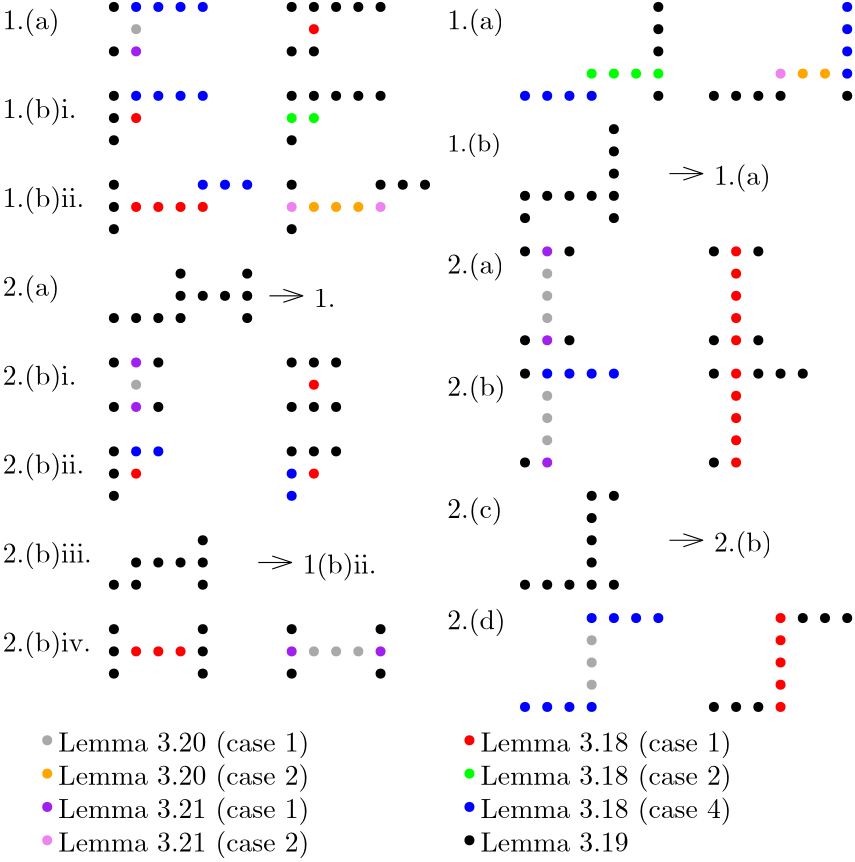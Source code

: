 <?xml version="1.0"?>
<!DOCTYPE ipe SYSTEM "ipe.dtd">
<ipe version="70005" creator="Ipe 7.1.4">
<info created="D:20170417181645" modified="D:20170423230132"/>
<ipestyle name="basic">
<symbol name="arrow/arc(spx)">
<path stroke="sym-stroke" fill="sym-stroke" pen="sym-pen">
0 0 m
-1 0.333 l
-1 -0.333 l
h
</path>
</symbol>
<symbol name="arrow/farc(spx)">
<path stroke="sym-stroke" fill="white" pen="sym-pen">
0 0 m
-1 0.333 l
-1 -0.333 l
h
</path>
</symbol>
<symbol name="mark/circle(sx)" transformations="translations">
<path fill="sym-stroke">
0.6 0 0 0.6 0 0 e
0.4 0 0 0.4 0 0 e
</path>
</symbol>
<symbol name="mark/disk(sx)" transformations="translations">
<path fill="sym-stroke">
0.6 0 0 0.6 0 0 e
</path>
</symbol>
<symbol name="mark/fdisk(sfx)" transformations="translations">
<group>
<path fill="sym-fill">
0.5 0 0 0.5 0 0 e
</path>
<path fill="sym-stroke" fillrule="eofill">
0.6 0 0 0.6 0 0 e
0.4 0 0 0.4 0 0 e
</path>
</group>
</symbol>
<symbol name="mark/box(sx)" transformations="translations">
<path fill="sym-stroke" fillrule="eofill">
-0.6 -0.6 m
0.6 -0.6 l
0.6 0.6 l
-0.6 0.6 l
h
-0.4 -0.4 m
0.4 -0.4 l
0.4 0.4 l
-0.4 0.4 l
h
</path>
</symbol>
<symbol name="mark/square(sx)" transformations="translations">
<path fill="sym-stroke">
-0.6 -0.6 m
0.6 -0.6 l
0.6 0.6 l
-0.6 0.6 l
h
</path>
</symbol>
<symbol name="mark/fsquare(sfx)" transformations="translations">
<group>
<path fill="sym-fill">
-0.5 -0.5 m
0.5 -0.5 l
0.5 0.5 l
-0.5 0.5 l
h
</path>
<path fill="sym-stroke" fillrule="eofill">
-0.6 -0.6 m
0.6 -0.6 l
0.6 0.6 l
-0.6 0.6 l
h
-0.4 -0.4 m
0.4 -0.4 l
0.4 0.4 l
-0.4 0.4 l
h
</path>
</group>
</symbol>
<symbol name="mark/cross(sx)" transformations="translations">
<group>
<path fill="sym-stroke">
-0.43 -0.57 m
0.57 0.43 l
0.43 0.57 l
-0.57 -0.43 l
h
</path>
<path fill="sym-stroke">
-0.43 0.57 m
0.57 -0.43 l
0.43 -0.57 l
-0.57 0.43 l
h
</path>
</group>
</symbol>
<symbol name="arrow/fnormal(spx)">
<path stroke="sym-stroke" fill="white" pen="sym-pen">
0 0 m
-1 0.333 l
-1 -0.333 l
h
</path>
</symbol>
<symbol name="arrow/pointed(spx)">
<path stroke="sym-stroke" fill="sym-stroke" pen="sym-pen">
0 0 m
-1 0.333 l
-0.8 0 l
-1 -0.333 l
h
</path>
</symbol>
<symbol name="arrow/fpointed(spx)">
<path stroke="sym-stroke" fill="white" pen="sym-pen">
0 0 m
-1 0.333 l
-0.8 0 l
-1 -0.333 l
h
</path>
</symbol>
<symbol name="arrow/linear(spx)">
<path stroke="sym-stroke" pen="sym-pen">
-1 0.333 m
0 0 l
-1 -0.333 l
</path>
</symbol>
<symbol name="arrow/fdouble(spx)">
<path stroke="sym-stroke" fill="white" pen="sym-pen">
0 0 m
-1 0.333 l
-1 -0.333 l
h
-1 0 m
-2 0.333 l
-2 -0.333 l
h
</path>
</symbol>
<symbol name="arrow/double(spx)">
<path stroke="sym-stroke" fill="sym-stroke" pen="sym-pen">
0 0 m
-1 0.333 l
-1 -0.333 l
h
-1 0 m
-2 0.333 l
-2 -0.333 l
h
</path>
</symbol>
<pen name="heavier" value="0.8"/>
<pen name="fat" value="1.2"/>
<pen name="ultrafat" value="2"/>
<symbolsize name="large" value="5"/>
<symbolsize name="small" value="2"/>
<symbolsize name="tiny" value="1.1"/>
<arrowsize name="large" value="10"/>
<arrowsize name="small" value="5"/>
<arrowsize name="tiny" value="3"/>
<color name="red" value="1 0 0"/>
<color name="green" value="0 1 0"/>
<color name="blue" value="0 0 1"/>
<color name="yellow" value="1 1 0"/>
<color name="orange" value="1 0.647 0"/>
<color name="gold" value="1 0.843 0"/>
<color name="purple" value="0.627 0.125 0.941"/>
<color name="gray" value="0.745"/>
<color name="brown" value="0.647 0.165 0.165"/>
<color name="navy" value="0 0 0.502"/>
<color name="pink" value="1 0.753 0.796"/>
<color name="seagreen" value="0.18 0.545 0.341"/>
<color name="turquoise" value="0.251 0.878 0.816"/>
<color name="violet" value="0.933 0.51 0.933"/>
<color name="darkblue" value="0 0 0.545"/>
<color name="darkcyan" value="0 0.545 0.545"/>
<color name="darkgray" value="0.663"/>
<color name="darkgreen" value="0 0.392 0"/>
<color name="darkmagenta" value="0.545 0 0.545"/>
<color name="darkorange" value="1 0.549 0"/>
<color name="darkred" value="0.545 0 0"/>
<color name="lightblue" value="0.678 0.847 0.902"/>
<color name="lightcyan" value="0.878 1 1"/>
<color name="lightgray" value="0.827"/>
<color name="lightgreen" value="0.565 0.933 0.565"/>
<color name="lightyellow" value="1 1 0.878"/>
<dashstyle name="dashed" value="[4] 0"/>
<dashstyle name="dotted" value="[1 3] 0"/>
<dashstyle name="dash dotted" value="[4 2 1 2] 0"/>
<dashstyle name="dash dot dotted" value="[4 2 1 2 1 2] 0"/>
<textsize name="large" value="\large"/>
<textsize name="small" value="\small"/>
<textsize name="tiny" value="\tiny"/>
<textsize name="Large" value="\Large"/>
<textsize name="LARGE" value="\LARGE"/>
<textsize name="huge" value="\huge"/>
<textsize name="Huge" value="\Huge"/>
<textsize name="footnote" value="\footnotesize"/>
<textstyle name="center" begin="\begin{center}" end="\end{center}"/>
<textstyle name="itemize" begin="\begin{itemize}" end="\end{itemize}"/>
<textstyle name="item" begin="\begin{itemize}\item{}" end="\end{itemize}"/>
<gridsize name="4 pts" value="4"/>
<gridsize name="8 pts (~3 mm)" value="8"/>
<gridsize name="16 pts (~6 mm)" value="16"/>
<gridsize name="32 pts (~12 mm)" value="32"/>
<gridsize name="10 pts (~3.5 mm)" value="10"/>
<gridsize name="20 pts (~7 mm)" value="20"/>
<gridsize name="14 pts (~5 mm)" value="14"/>
<gridsize name="28 pts (~10 mm)" value="28"/>
<gridsize name="56 pts (~20 mm)" value="56"/>
<anglesize name="90 deg" value="90"/>
<anglesize name="60 deg" value="60"/>
<anglesize name="45 deg" value="45"/>
<anglesize name="30 deg" value="30"/>
<anglesize name="22.5 deg" value="22.5"/>
<tiling name="falling" angle="-60" step="4" width="1"/>
<tiling name="rising" angle="30" step="4" width="1"/>
</ipestyle>
<page>
<layer name="alpha"/>
<view layers="alpha" active="alpha"/>
<text layer="alpha" matrix="1 0 0 1 156 -48" transformations="translations" pos="4 832" stroke="black" type="label" width="19.455" height="6.726" depth="2.24" valign="baseline" size="small">1.(b)</text>
<text matrix="1 0 0 1 156 32" transformations="translations" pos="4 796" stroke="black" type="label" width="20.479" height="7.473" depth="2.49" valign="baseline">1.(a)</text>
<text matrix="1 0 0 1 156 4" transformations="translations" pos="4 736" stroke="black" type="label" width="20.479" height="7.473" depth="2.49" valign="baseline">2.(a)</text>
<text matrix="1 0 0 1 156 20" transformations="translations" pos="4 676" stroke="black" type="label" width="21.032" height="7.473" depth="2.49" valign="baseline">2.(b)</text>
<text matrix="1 0 0 1 156 24" transformations="translations" pos="4 628" stroke="black" type="label" width="19.925" height="7.473" depth="2.49" valign="baseline">2.(c)</text>
<use matrix="1 0 0 1 152 -44" name="mark/disk(sx)" pos="68 836" size="normal" stroke="black"/>
<use matrix="1 0 0 1 152 -44" name="mark/disk(sx)" pos="68 828" size="normal" stroke="black"/>
<use matrix="1 0 0 1 152 -44" name="mark/disk(sx)" pos="68 820" size="normal" stroke="black"/>
<use matrix="1 0 0 1 152 -44" name="mark/disk(sx)" pos="68 812" size="normal" stroke="black"/>
<use matrix="1 0 0 1 152 -44" name="mark/disk(sx)" pos="68 804" size="normal" stroke="black"/>
<use matrix="1 0 0 1 152 -44" name="mark/disk(sx)" pos="60 812" size="normal" stroke="black"/>
<use matrix="1 0 0 1 152 -44" name="mark/disk(sx)" pos="52 812" size="normal" stroke="black"/>
<use matrix="1 0 0 1 152 -44" name="mark/disk(sx)" pos="44 812" size="normal" stroke="black"/>
<use matrix="1 0 0 1 152 -44" name="mark/disk(sx)" pos="36 812" size="normal" stroke="black"/>
<use matrix="1 0 0 1 152 -44" name="mark/disk(sx)" pos="36 804" size="normal" stroke="black"/>
<use matrix="1 0 0 1 156 44" name="mark/disk(sx)" pos="80 792" size="normal" stroke="black"/>
<use matrix="1 0 0 1 156 44" name="mark/disk(sx)" pos="80 784" size="normal" stroke="black"/>
<use matrix="1 0 0 1 156 44" name="mark/disk(sx)" pos="80 776" size="normal" stroke="black"/>
<use matrix="1 0 0 1 156 44" name="mark/disk(sx)" pos="80 768" size="normal" stroke="green"/>
<use matrix="1 0 0 1 156 44" name="mark/disk(sx)" pos="80 760" size="normal" stroke="black"/>
<use matrix="1 0 0 1 156 44" name="mark/disk(sx)" pos="72 768" size="normal" stroke="green"/>
<use matrix="1 0 0 1 156 44" name="mark/disk(sx)" pos="64 768" size="normal" stroke="green"/>
<use matrix="1 0 0 1 156 44" name="mark/disk(sx)" pos="56 768" size="normal" stroke="green"/>
<use matrix="1 0 0 1 156 44" name="mark/disk(sx)" pos="56 760" size="normal" stroke="blue"/>
<use matrix="1 0 0 1 156 44" name="mark/disk(sx)" pos="48 760" size="normal" stroke="blue"/>
<use matrix="1 0 0 1 156 44" name="mark/disk(sx)" pos="40 760" size="normal" stroke="blue"/>
<use matrix="1 0 0 1 156 44" name="mark/disk(sx)" pos="32 760" size="normal" stroke="blue"/>
<use matrix="1 0 0 1 224 44" name="mark/disk(sx)" pos="80 792" size="normal" stroke="blue"/>
<use matrix="1 0 0 1 224 44" name="mark/disk(sx)" pos="80 784" size="normal" stroke="blue"/>
<use matrix="1 0 0 1 224 44" name="mark/disk(sx)" pos="80 776" size="normal" stroke="blue"/>
<use matrix="1 0 0 1 224 44" name="mark/disk(sx)" pos="80 768" size="normal" stroke="blue"/>
<use matrix="1 0 0 1 224 44" name="mark/disk(sx)" pos="80 760" size="normal" stroke="black"/>
<use matrix="1 0 0 1 224 44" name="mark/disk(sx)" pos="72 768" size="normal" stroke="orange"/>
<use matrix="1 0 0 1 224 44" name="mark/disk(sx)" pos="64 768" size="normal" stroke="orange"/>
<use matrix="1 0 0 1 224 44" name="mark/disk(sx)" pos="56 768" size="normal" stroke="violet"/>
<use matrix="1 0 0 1 224 44" name="mark/disk(sx)" pos="56 760" size="normal" stroke="black"/>
<use matrix="1 0 0 1 224 44" name="mark/disk(sx)" pos="48 760" size="normal" stroke="black"/>
<use matrix="1 0 0 1 224 44" name="mark/disk(sx)" pos="40 760" size="normal" stroke="black"/>
<use matrix="1 0 0 1 224 44" name="mark/disk(sx)" pos="32 760" size="normal" stroke="black"/>
<path matrix="1 0 0 1 164 -40" stroke="black" arrow="linear/normal">
76 816 m
88 816 l
</path>
<text matrix="1 0 0 1 164 -40" transformations="translations" pos="92 812" stroke="black" type="label" width="20.479" height="7.473" depth="2.49" valign="baseline">1.(a)</text>
<use matrix="1 0 0 1 152 4" name="mark/disk(sx)" pos="36 744" size="normal" stroke="black"/>
<use matrix="1 0 0 1 152 4" name="mark/disk(sx)" pos="44 744" size="normal" stroke="purple"/>
<use matrix="1 0 0 1 152 4" name="mark/disk(sx)" pos="44 736" size="normal" stroke="darkgray"/>
<use matrix="1 0 0 1 152 4" name="mark/disk(sx)" pos="44 728" size="normal" stroke="darkgray"/>
<use matrix="1 0 0 1 152 4" name="mark/disk(sx)" pos="44 720" size="normal" stroke="darkgray"/>
<use matrix="1 0 0 1 152 4" name="mark/disk(sx)" pos="44 712" size="normal" stroke="purple"/>
<use matrix="1 0 0 1 152 4" name="mark/disk(sx)" pos="36 712" size="normal" stroke="black"/>
<use matrix="1 0 0 1 152 4" name="mark/disk(sx)" pos="52 712" size="normal" stroke="black"/>
<use matrix="1 0 0 1 152 4" name="mark/disk(sx)" pos="52 744" size="normal" stroke="black"/>
<use matrix="1 0 0 1 220 4" name="mark/disk(sx)" pos="36 744" size="normal" stroke="black"/>
<use matrix="1 0 0 1 220 4" name="mark/disk(sx)" pos="44 744" size="normal" stroke="red"/>
<use matrix="1 0 0 1 220 4" name="mark/disk(sx)" pos="44 736" size="normal" stroke="red"/>
<use matrix="1 0 0 1 220 4" name="mark/disk(sx)" pos="44 728" size="normal" stroke="red"/>
<use matrix="1 0 0 1 220 4" name="mark/disk(sx)" pos="44 720" size="normal" stroke="red"/>
<use matrix="1 0 0 1 220 4" name="mark/disk(sx)" pos="44 712" size="normal" stroke="red"/>
<use matrix="1 0 0 1 220 4" name="mark/disk(sx)" pos="36 712" size="normal" stroke="black"/>
<use matrix="1 0 0 1 220 4" name="mark/disk(sx)" pos="52 712" size="normal" stroke="black"/>
<use matrix="1 0 0 1 220 4" name="mark/disk(sx)" pos="52 744" size="normal" stroke="black"/>
<use matrix="1 0 0 1 152 4" name="mark/disk(sx)" pos="36 700" size="normal" stroke="black"/>
<use matrix="1 0 0 1 152 4" name="mark/disk(sx)" pos="44 700" size="normal" stroke="blue"/>
<use matrix="1 0 0 1 152 4" name="mark/disk(sx)" pos="44 692" size="normal" stroke="darkgray"/>
<use matrix="1 0 0 1 152 4" name="mark/disk(sx)" pos="44 684" size="normal" stroke="darkgray"/>
<use matrix="1 0 0 1 152 4" name="mark/disk(sx)" pos="44 676" size="normal" stroke="darkgray"/>
<use matrix="1 0 0 1 152 4" name="mark/disk(sx)" pos="44 668" size="normal" stroke="purple"/>
<use matrix="1 0 0 1 152 4" name="mark/disk(sx)" pos="36 668" size="normal" stroke="black"/>
<use matrix="1 0 0 1 152 4" name="mark/disk(sx)" pos="52 700" size="normal" stroke="blue"/>
<use matrix="1 0 0 1 152 4" name="mark/disk(sx)" pos="60 700" size="normal" stroke="blue"/>
<use matrix="1 0 0 1 152 4" name="mark/disk(sx)" pos="68 700" size="normal" stroke="blue"/>
<use matrix="1 0 0 1 220 4" name="mark/disk(sx)" pos="36 700" size="normal" stroke="black"/>
<use matrix="1 0 0 1 220 4" name="mark/disk(sx)" pos="44 700" size="normal" stroke="red"/>
<use matrix="1 0 0 1 220 4" name="mark/disk(sx)" pos="44 692" size="normal" stroke="red"/>
<use matrix="1 0 0 1 220 4" name="mark/disk(sx)" pos="44 684" size="normal" stroke="red"/>
<use matrix="1 0 0 1 220 4" name="mark/disk(sx)" pos="44 676" size="normal" stroke="red"/>
<use matrix="1 0 0 1 220 4" name="mark/disk(sx)" pos="44 668" size="normal" stroke="red"/>
<use matrix="1 0 0 1 220 4" name="mark/disk(sx)" pos="36 668" size="normal" stroke="black"/>
<use matrix="1 0 0 1 220 4" name="mark/disk(sx)" pos="52 700" size="normal" stroke="black"/>
<use matrix="1 0 0 1 220 4" name="mark/disk(sx)" pos="60 700" size="normal" stroke="black"/>
<use matrix="1 0 0 1 220 4" name="mark/disk(sx)" pos="68 700" size="normal" stroke="black"/>
<use matrix="1 0 0 1 152 4" name="mark/disk(sx)" pos="60 656" size="normal" stroke="black"/>
<use matrix="1 0 0 1 152 4" name="mark/disk(sx)" pos="68 656" size="normal" stroke="black"/>
<use matrix="1 0 0 1 152 4" name="mark/disk(sx)" pos="60 648" size="normal" stroke="black"/>
<use matrix="1 0 0 1 152 4" name="mark/disk(sx)" pos="60 640" size="normal" stroke="black"/>
<use matrix="1 0 0 1 152 4" name="mark/disk(sx)" pos="60 632" size="normal" stroke="black"/>
<use matrix="1 0 0 1 152 4" name="mark/disk(sx)" pos="60 624" size="normal" stroke="black"/>
<use matrix="1 0 0 1 152 4" name="mark/disk(sx)" pos="68 624" size="normal" stroke="black"/>
<use matrix="1 0 0 1 152 4" name="mark/disk(sx)" pos="52 624" size="normal" stroke="black"/>
<use matrix="1 0 0 1 152 4" name="mark/disk(sx)" pos="44 624" size="normal" stroke="black"/>
<use matrix="1 0 0 1 152 4" name="mark/disk(sx)" pos="36 624" size="normal" stroke="black"/>
<path matrix="1 0 0 1 160 8" stroke="black" arrow="linear/normal">
80 636 m
92 636 l
</path>
<text matrix="1 0 0 1 160 8" transformations="translations" pos="96 632" stroke="black" type="label" width="21.032" height="7.473" depth="2.49" valign="baseline">2.(b)</text>
<text matrix="1 0 0 1 156 16" transformations="translations" pos="4 596" stroke="black" type="label" width="21.032" height="7.473" depth="2.49" valign="baseline">2.(d)</text>
<use matrix="1 0 0 1 152 4" name="mark/disk(sx)" pos="60 612" size="normal" stroke="blue"/>
<use matrix="1 0 0 1 152 4" name="mark/disk(sx)" pos="60 604" size="normal" stroke="darkgray"/>
<use matrix="1 0 0 1 152 4" name="mark/disk(sx)" pos="60 596" size="normal" stroke="darkgray"/>
<use matrix="1 0 0 1 152 4" name="mark/disk(sx)" pos="60 588" size="normal" stroke="darkgray"/>
<use matrix="1 0 0 1 152 4" name="mark/disk(sx)" pos="60 580" size="normal" stroke="blue"/>
<use matrix="1 0 0 1 152 4" name="mark/disk(sx)" pos="52 580" size="normal" stroke="blue"/>
<use matrix="1 0 0 1 152 4" name="mark/disk(sx)" pos="44 580" size="normal" stroke="blue"/>
<use matrix="1 0 0 1 152 4" name="mark/disk(sx)" pos="36 580" size="normal" stroke="blue"/>
<use matrix="1 0 0 1 152 4" name="mark/disk(sx)" pos="68 612" size="normal" stroke="blue"/>
<use matrix="1 0 0 1 152 4" name="mark/disk(sx)" pos="76 612" size="normal" stroke="blue"/>
<use matrix="1 0 0 1 152 4" name="mark/disk(sx)" pos="84 612" size="normal" stroke="blue"/>
<use matrix="1 0 0 1 220 4" name="mark/disk(sx)" pos="60 612" size="normal" stroke="red"/>
<use matrix="1 0 0 1 220 4" name="mark/disk(sx)" pos="60 604" size="normal" stroke="red"/>
<use matrix="1 0 0 1 220 4" name="mark/disk(sx)" pos="60 596" size="normal" stroke="red"/>
<use matrix="1 0 0 1 220 4" name="mark/disk(sx)" pos="60 588" size="normal" stroke="red"/>
<use matrix="1 0 0 1 220 4" name="mark/disk(sx)" pos="60 580" size="normal" stroke="red"/>
<use matrix="1 0 0 1 220 4" name="mark/disk(sx)" pos="52 580" size="normal" stroke="black"/>
<use matrix="1 0 0 1 220 4" name="mark/disk(sx)" pos="44 580" size="normal" stroke="black"/>
<use matrix="1 0 0 1 220 4" name="mark/disk(sx)" pos="36 580" size="normal" stroke="black"/>
<use matrix="1 0 0 1 220 4" name="mark/disk(sx)" pos="68 612" size="normal" stroke="black"/>
<use matrix="1 0 0 1 220 4" name="mark/disk(sx)" pos="76 612" size="normal" stroke="black"/>
<use matrix="1 0 0 1 220 4" name="mark/disk(sx)" pos="84 612" size="normal" stroke="black"/>
<text matrix="1 0 0 1 -4 -4" transformations="translations" pos="4 832" stroke="black" type="label" width="20.479" height="7.473" depth="2.49" valign="baseline">1.(a)</text>
<use matrix="1 0 0 1 8 0" name="mark/disk(sx)" pos="32 836" size="normal" stroke="black"/>
<use matrix="1 0 0 1 8 0" name="mark/disk(sx)" pos="32 820" size="normal" stroke="black"/>
<use matrix="1 0 0 1 8 0" name="mark/disk(sx)" pos="40 820" size="normal" stroke="purple"/>
<use matrix="1 0 0 1 8 0" name="mark/disk(sx)" pos="40 836" size="normal" stroke="blue"/>
<use matrix="1 0 0 1 8 0" name="mark/disk(sx)" pos="40 828" size="normal" stroke="darkgray"/>
<use matrix="1 0 0 1 8 0" name="mark/disk(sx)" pos="48 836" size="normal" stroke="blue"/>
<use matrix="1 0 0 1 8 0" name="mark/disk(sx)" pos="56 836" size="normal" stroke="blue"/>
<use matrix="1 0 0 1 8 0" name="mark/disk(sx)" pos="64 836" size="normal" stroke="blue"/>
<use matrix="1 0 0 1 72 0" name="mark/disk(sx)" pos="32 836" size="normal" stroke="black"/>
<use matrix="1 0 0 1 72 0" name="mark/disk(sx)" pos="32 820" size="normal" stroke="black"/>
<use matrix="1 0 0 1 72 0" name="mark/disk(sx)" pos="40 820" size="normal" stroke="black"/>
<use matrix="1 0 0 1 72 0" name="mark/disk(sx)" pos="40 836" size="normal" stroke="black"/>
<use matrix="1 0 0 1 72 0" name="mark/disk(sx)" pos="40 828" size="normal" stroke="red"/>
<use matrix="1 0 0 1 72 0" name="mark/disk(sx)" pos="48 836" size="normal" stroke="black"/>
<use matrix="1 0 0 1 72 0" name="mark/disk(sx)" pos="56 836" size="normal" stroke="black"/>
<use matrix="1 0 0 1 72 0" name="mark/disk(sx)" pos="64 836" size="normal" stroke="black"/>
<text matrix="1 0 0 1 -4 0" transformations="translations" pos="4 796" stroke="black" type="label" width="26.567" height="7.473" depth="2.49" valign="baseline">1.(b)i.</text>
<use matrix="1 0 0 1 0 4" name="mark/disk(sx)" pos="40 800" size="normal" stroke="black"/>
<use matrix="1 0 0 1 0 4" name="mark/disk(sx)" pos="40 784" size="normal" stroke="black"/>
<use matrix="1 0 0 1 0 4" name="mark/disk(sx)" pos="48 792" size="normal" stroke="red"/>
<use matrix="1 0 0 1 0 4" name="mark/disk(sx)" pos="56 800" size="normal" stroke="blue"/>
<use matrix="1 0 0 1 0 4" name="mark/disk(sx)" pos="48 800" size="normal" stroke="blue"/>
<use matrix="1 0 0 1 0 4" name="mark/disk(sx)" pos="40 792" size="normal" stroke="black"/>
<use matrix="1 0 0 1 0 4" name="mark/disk(sx)" pos="64 800" size="normal" stroke="blue"/>
<use matrix="1 0 0 1 0 4" name="mark/disk(sx)" pos="72 800" size="normal" stroke="blue"/>
<use matrix="1 0 0 1 64 4" name="mark/disk(sx)" pos="40 800" size="normal" stroke="black"/>
<use matrix="1 0 0 1 64 4" name="mark/disk(sx)" pos="40 784" size="normal" stroke="black"/>
<use matrix="1 0 0 1 64 4" name="mark/disk(sx)" pos="48 792" size="normal" stroke="green"/>
<use matrix="1 0 0 1 64 4" name="mark/disk(sx)" pos="56 800" size="normal" stroke="black"/>
<use matrix="1 0 0 1 64 4" name="mark/disk(sx)" pos="48 800" size="normal" stroke="black"/>
<use matrix="1 0 0 1 64 4" name="mark/disk(sx)" pos="40 792" size="normal" stroke="green"/>
<use matrix="1 0 0 1 64 4" name="mark/disk(sx)" pos="64 800" size="normal" stroke="black"/>
<use matrix="1 0 0 1 64 4" name="mark/disk(sx)" pos="72 800" size="normal" stroke="black"/>
<text matrix="1 0 0 1 -4 0" transformations="translations" pos="4 764" stroke="black" type="label" width="29.335" height="7.473" depth="2.49" valign="baseline">1.(b)ii.</text>
<use matrix="1 0 0 1 0 4" name="mark/disk(sx)" pos="40 768" size="normal" stroke="black"/>
<use matrix="1 0 0 1 0 4" name="mark/disk(sx)" pos="40 760" size="normal" stroke="black"/>
<use matrix="1 0 0 1 0 4" name="mark/disk(sx)" pos="40 752" size="normal" stroke="black"/>
<use matrix="1 0 0 1 0 4" name="mark/disk(sx)" pos="48 760" size="normal" stroke="red"/>
<use matrix="1 0 0 1 0 4" name="mark/disk(sx)" pos="56 760" size="normal" stroke="red"/>
<use matrix="1 0 0 1 0 4" name="mark/disk(sx)" pos="64 760" size="normal" stroke="red"/>
<use matrix="1 0 0 1 0 4" name="mark/disk(sx)" pos="72 760" size="normal" stroke="red"/>
<use matrix="1 0 0 1 0 4" name="mark/disk(sx)" pos="72 768" size="normal" stroke="blue"/>
<use matrix="1 0 0 1 0 4" name="mark/disk(sx)" pos="80 768" size="normal" stroke="blue"/>
<use matrix="1 0 0 1 0 4" name="mark/disk(sx)" pos="88 768" size="normal" stroke="blue"/>
<use matrix="1 0 0 1 64 4" name="mark/disk(sx)" pos="40 768" size="normal" stroke="black"/>
<use matrix="1 0 0 1 64 4" name="mark/disk(sx)" pos="40 760" size="normal" stroke="violet"/>
<use matrix="1 0 0 1 64 4" name="mark/disk(sx)" pos="40 752" size="normal" stroke="black"/>
<use matrix="1 0 0 1 64 4" name="mark/disk(sx)" pos="48 760" size="normal" stroke="orange"/>
<use matrix="1 0 0 1 64 4" name="mark/disk(sx)" pos="56 760" size="normal" stroke="orange"/>
<use matrix="1 0 0 1 64 4" name="mark/disk(sx)" pos="64 760" size="normal" stroke="orange"/>
<use matrix="1 0 0 1 64 4" name="mark/disk(sx)" pos="72 760" size="normal" stroke="violet"/>
<use matrix="1 0 0 1 64 4" name="mark/disk(sx)" pos="72 768" size="normal" stroke="black"/>
<use matrix="1 0 0 1 64 4" name="mark/disk(sx)" pos="80 768" size="normal" stroke="black"/>
<use matrix="1 0 0 1 64 4" name="mark/disk(sx)" pos="88 768" size="normal" stroke="black"/>
<text matrix="1 0 0 1 -4 -4" transformations="translations" pos="4 736" stroke="black" type="label" width="20.479" height="7.473" depth="2.49" valign="baseline">2.(a)</text>
<use matrix="1 0 0 1 8 0" name="mark/disk(sx)" pos="32 724" size="normal" stroke="black"/>
<use matrix="1 0 0 1 8 0" name="mark/disk(sx)" pos="40 724" size="normal" stroke="black"/>
<use matrix="1 0 0 1 8 0" name="mark/disk(sx)" pos="48 724" size="normal" stroke="black"/>
<use matrix="1 0 0 1 8 0" name="mark/disk(sx)" pos="56 732" size="normal" stroke="black"/>
<use matrix="1 0 0 1 8 0" name="mark/disk(sx)" pos="64 732" size="normal" stroke="black"/>
<use matrix="1 0 0 1 8 0" name="mark/disk(sx)" pos="72 732" size="normal" stroke="black"/>
<use matrix="1 0 0 1 8 0" name="mark/disk(sx)" pos="80 732" size="normal" stroke="black"/>
<use matrix="1 0 0 1 8 0" name="mark/disk(sx)" pos="80 740" size="normal" stroke="black"/>
<use matrix="1 0 0 1 8 0" name="mark/disk(sx)" pos="80 724" size="normal" stroke="black"/>
<use matrix="1 0 0 1 8 0" name="mark/disk(sx)" pos="56 740" size="normal" stroke="black"/>
<use matrix="1 0 0 1 8 0" name="mark/disk(sx)" pos="56 724" size="normal" stroke="black"/>
<text matrix="1 0 0 1 -4 -4" transformations="translations" pos="4 704" stroke="black" type="label" width="26.567" height="7.473" depth="2.49" valign="baseline">2.(b)i.</text>
<use matrix="1 0 0 1 0 -4" name="mark/disk(sx)" pos="40 712" size="normal" stroke="black"/>
<use matrix="1 0 0 1 0 -4" name="mark/disk(sx)" pos="40 696" size="normal" stroke="black"/>
<use matrix="1 0 0 1 0 -4" name="mark/disk(sx)" pos="48 704" size="normal" stroke="darkgray"/>
<use matrix="1 0 0 1 0 -4" name="mark/disk(sx)" pos="48 696" size="normal" stroke="purple"/>
<use matrix="1 0 0 1 0 -4" name="mark/disk(sx)" pos="48 712" size="normal" stroke="purple"/>
<use matrix="1 0 0 1 0 -4" name="mark/disk(sx)" pos="56 712" size="normal" stroke="black"/>
<use matrix="1 0 0 1 0 -4" name="mark/disk(sx)" pos="56 696" size="normal" stroke="black"/>
<use matrix="1 0 0 1 64 -4" name="mark/disk(sx)" pos="40 712" size="normal" stroke="black"/>
<use matrix="1 0 0 1 64 -4" name="mark/disk(sx)" pos="40 696" size="normal" stroke="black"/>
<use matrix="1 0 0 1 64 -4" name="mark/disk(sx)" pos="48 704" size="normal" stroke="red"/>
<use matrix="1 0 0 1 64 -4" name="mark/disk(sx)" pos="48 696" size="normal" stroke="black"/>
<use matrix="1 0 0 1 64 -4" name="mark/disk(sx)" pos="48 712" size="normal" stroke="black"/>
<use matrix="1 0 0 1 64 -4" name="mark/disk(sx)" pos="56 712" size="normal" stroke="black"/>
<use matrix="1 0 0 1 64 -4" name="mark/disk(sx)" pos="56 696" size="normal" stroke="black"/>
<path matrix="1 0 0 1 8 0" stroke="black" arrow="linear/normal">
88 732 m
100 732 l
</path>
<text matrix="1 0 0 1 8 0" transformations="translations" pos="104 728" stroke="black" type="label" width="7.749" height="6.42" depth="0" valign="baseline">1.</text>
<text matrix="1 0 0 1 -4 -8" transformations="translations" pos="4 676" stroke="black" type="label" width="29.335" height="7.473" depth="2.49" valign="baseline">2.(b)ii.</text>
<use matrix="1 0 0 1 0 -8" name="mark/disk(sx)" pos="40 684" size="normal" stroke="black"/>
<use matrix="1 0 0 1 0 -8" name="mark/disk(sx)" pos="40 676" size="normal" stroke="black"/>
<use matrix="1 0 0 1 0 -8" name="mark/disk(sx)" pos="40 668" size="normal" stroke="black"/>
<use matrix="1 0 0 1 0 -8" name="mark/disk(sx)" pos="48 676" size="normal" stroke="red"/>
<use matrix="1 0 0 1 0 -8" name="mark/disk(sx)" pos="48 684" size="normal" stroke="blue"/>
<use matrix="1 0 0 1 0 -8" name="mark/disk(sx)" pos="56 684" size="normal" stroke="blue"/>
<use matrix="1 0 0 1 64 -8" name="mark/disk(sx)" pos="40 684" size="normal" stroke="black"/>
<use matrix="1 0 0 1 64 -8" name="mark/disk(sx)" pos="40 676" size="normal" stroke="blue"/>
<use matrix="1 0 0 1 64 -8" name="mark/disk(sx)" pos="40 668" size="normal" stroke="blue"/>
<use matrix="1 0 0 1 64 -8" name="mark/disk(sx)" pos="48 676" size="normal" stroke="red"/>
<use matrix="1 0 0 1 64 -8" name="mark/disk(sx)" pos="48 684" size="normal" stroke="black"/>
<use matrix="1 0 0 1 64 -8" name="mark/disk(sx)" pos="56 684" size="normal" stroke="black"/>
<text matrix="1 0 0 1 -4 -16" transformations="translations" pos="4 652" stroke="black" type="label" width="32.102" height="7.473" depth="2.49" valign="baseline">2.(b)iii.</text>
<use matrix="1 0 0 1 -4 -16" name="mark/disk(sx)" pos="44 644" size="normal" stroke="black"/>
<use matrix="1 0 0 1 -4 -16" name="mark/disk(sx)" pos="52 644" size="normal" stroke="black"/>
<use matrix="1 0 0 1 -4 -16" name="mark/disk(sx)" pos="52 652" size="normal" stroke="black"/>
<use matrix="1 0 0 1 -4 -16" name="mark/disk(sx)" pos="60 652" size="normal" stroke="black"/>
<use matrix="1 0 0 1 -4 -16" name="mark/disk(sx)" pos="68 652" size="normal" stroke="black"/>
<use matrix="1 0 0 1 -4 -16" name="mark/disk(sx)" pos="76 652" size="normal" stroke="black"/>
<use matrix="1 0 0 1 -4 -16" name="mark/disk(sx)" pos="76 660" size="normal" stroke="black"/>
<use matrix="1 0 0 1 -4 -16" name="mark/disk(sx)" pos="76 644" size="normal" stroke="black"/>
<path matrix="1 0 0 1 8 -16" stroke="black" arrow="linear/normal">
84 652 m
96 652 l
</path>
<text matrix="1 0 0 1 8 -16" transformations="translations" pos="100 648" stroke="black" type="label" width="26.567" height="7.473" depth="2.49" valign="baseline">1(b)ii.</text>
<text matrix="1 0 0 1 -4 -24" transformations="translations" pos="4 628" stroke="black" type="label" width="31.825" height="7.473" depth="2.49" valign="baseline">2.(b)iv.</text>
<use matrix="1 0 0 1 -4 -20" name="mark/disk(sx)" pos="44 632" size="normal" stroke="black"/>
<use matrix="1 0 0 1 -4 -20" name="mark/disk(sx)" pos="44 624" size="normal" stroke="black"/>
<use matrix="1 0 0 1 -4 -20" name="mark/disk(sx)" pos="44 616" size="normal" stroke="black"/>
<use matrix="1 0 0 1 -4 -20" name="mark/disk(sx)" pos="52 624" size="normal" stroke="red"/>
<use matrix="1 0 0 1 -4 -20" name="mark/disk(sx)" pos="60 624" size="normal" stroke="red"/>
<use matrix="1 0 0 1 -4 -20" name="mark/disk(sx)" pos="68 624" size="normal" stroke="red"/>
<use matrix="1 0 0 1 -4 -20" name="mark/disk(sx)" pos="76 624" size="normal" stroke="black"/>
<use matrix="1 0 0 1 -4 -20" name="mark/disk(sx)" pos="76 616" size="normal" stroke="black"/>
<use matrix="1 0 0 1 -4 -20" name="mark/disk(sx)" pos="76 632" size="normal" stroke="black"/>
<use matrix="1 0 0 1 60 -20" name="mark/disk(sx)" pos="44 632" size="normal" stroke="black"/>
<use matrix="1 0 0 1 60 -20" name="mark/disk(sx)" pos="44 624" size="normal" stroke="purple"/>
<use matrix="1 0 0 1 60 -20" name="mark/disk(sx)" pos="44 616" size="normal" stroke="black"/>
<use matrix="1 0 0 1 60 -20" name="mark/disk(sx)" pos="52 624" size="normal" stroke="darkgray"/>
<use matrix="1 0 0 1 60 -20" name="mark/disk(sx)" pos="60 624" size="normal" stroke="darkgray"/>
<use matrix="1 0 0 1 60 -20" name="mark/disk(sx)" pos="68 624" size="normal" stroke="darkgray"/>
<use matrix="1 0 0 1 60 -20" name="mark/disk(sx)" pos="76 624" size="normal" stroke="purple"/>
<use matrix="1 0 0 1 60 -20" name="mark/disk(sx)" pos="76 616" size="normal" stroke="black"/>
<use matrix="1 0 0 1 60 -20" name="mark/disk(sx)" pos="76 632" size="normal" stroke="black"/>
<text matrix="1 0 0 1 -108 -264" transformations="translations" pos="128 832" stroke="black" type="label" width="90.411" height="7.473" depth="2.49" valign="baseline">Lemma 3.20 (case 1)</text>
<text matrix="1 0 0 1 -108 -264" transformations="translations" pos="128 820" stroke="black" type="label" width="90.411" height="7.473" depth="2.49" valign="baseline">Lemma 3.20 (case 2)</text>
<text matrix="1 0 0 1 -108 -252" transformations="translations" pos="128 796" stroke="black" type="label" width="90.411" height="7.473" depth="2.49" valign="baseline">Lemma 3.21 (case 1)</text>
<text matrix="1 0 0 1 -108 -252" transformations="translations" pos="128 784" stroke="black" type="label" width="90.411" height="7.473" depth="2.49" valign="baseline">Lemma 3.21 (case 2)</text>
<text matrix="1 0 0 1 44 -204" transformations="translations" pos="128 772" stroke="black" type="label" width="90.411" height="7.473" depth="2.49" valign="baseline">Lemma 3.18 (case 1)</text>
<text matrix="1 0 0 1 44 -204" transformations="translations" pos="128 760" stroke="black" type="label" width="90.411" height="7.473" depth="2.49" valign="baseline">Lemma 3.18 (case 2)</text>
<text matrix="1 0 0 1 44 -192" transformations="translations" pos="128 736" stroke="black" type="label" width="90.411" height="7.473" depth="2.49" valign="baseline">Lemma 3.18 (case 4)</text>
<text matrix="1 0 0 1 44 -192" transformations="translations" pos="128 724" stroke="black" type="label" width="53.273" height="6.808" depth="0" valign="baseline">Lemma 3.19</text>
<use matrix="1 0 0 1 44 -192" name="mark/disk(sx)" pos="124 728" size="normal" stroke="black"/>
<use matrix="1 0 0 1 44 -192" name="mark/disk(sx)" pos="124 740" size="normal" stroke="blue"/>
<use matrix="1 0 0 1 44 -204" name="mark/disk(sx)" pos="124 764" size="normal" stroke="green"/>
<use matrix="1 0 0 1 44 -204" name="mark/disk(sx)" pos="124 776" size="normal" stroke="red"/>
<use matrix="1 0 0 1 -108 -252" name="mark/disk(sx)" pos="124 788" size="normal" stroke="violet"/>
<use matrix="1 0 0 1 -108 -252" name="mark/disk(sx)" pos="124 800" size="normal" stroke="purple"/>
<use matrix="1 0 0 1 -108 -264" name="mark/disk(sx)" pos="124 824" size="normal" stroke="orange"/>
<use matrix="1 0 0 1 -108 -264" name="mark/disk(sx)" pos="124 836" size="normal" stroke="darkgray"/>
</page>
</ipe>
